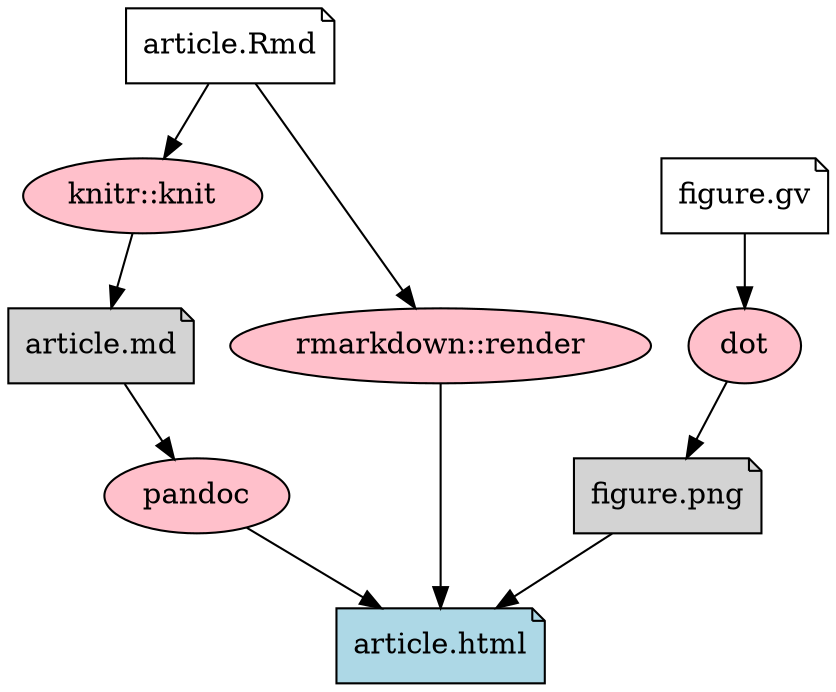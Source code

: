 digraph article {

node [style = "filled"]

node [shape = "ellipse" fillcolor="pink"]

"dot"
"knitr::knit"
"pandoc"
"rmarkdown::render"

node [shape = "note" fillcolor="white"]

"article.Rmd"
"figure.gv"

node [shape = "note" fillcolor="lightgray"]

"article.md"
"figure.png"

node [shape = "note" fillcolor="lightblue"]

"article.html"

"article.Rmd" -> "rmarkdown::render" -> "article.html"
"article.Rmd" -> "knitr::knit" -> "article.md" -> "pandoc" -> "article.html"
"figure.gv" -> "dot" -> "figure.png"
"figure.png" -> "article.html"
}
